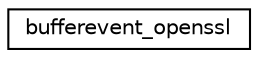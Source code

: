 digraph G
{
  edge [fontname="Helvetica",fontsize="10",labelfontname="Helvetica",labelfontsize="10"];
  node [fontname="Helvetica",fontsize="10",shape=record];
  rankdir="LR";
  Node1 [label="bufferevent_openssl",height=0.2,width=0.4,color="black", fillcolor="white", style="filled",URL="$structbufferevent__openssl.html"];
}
